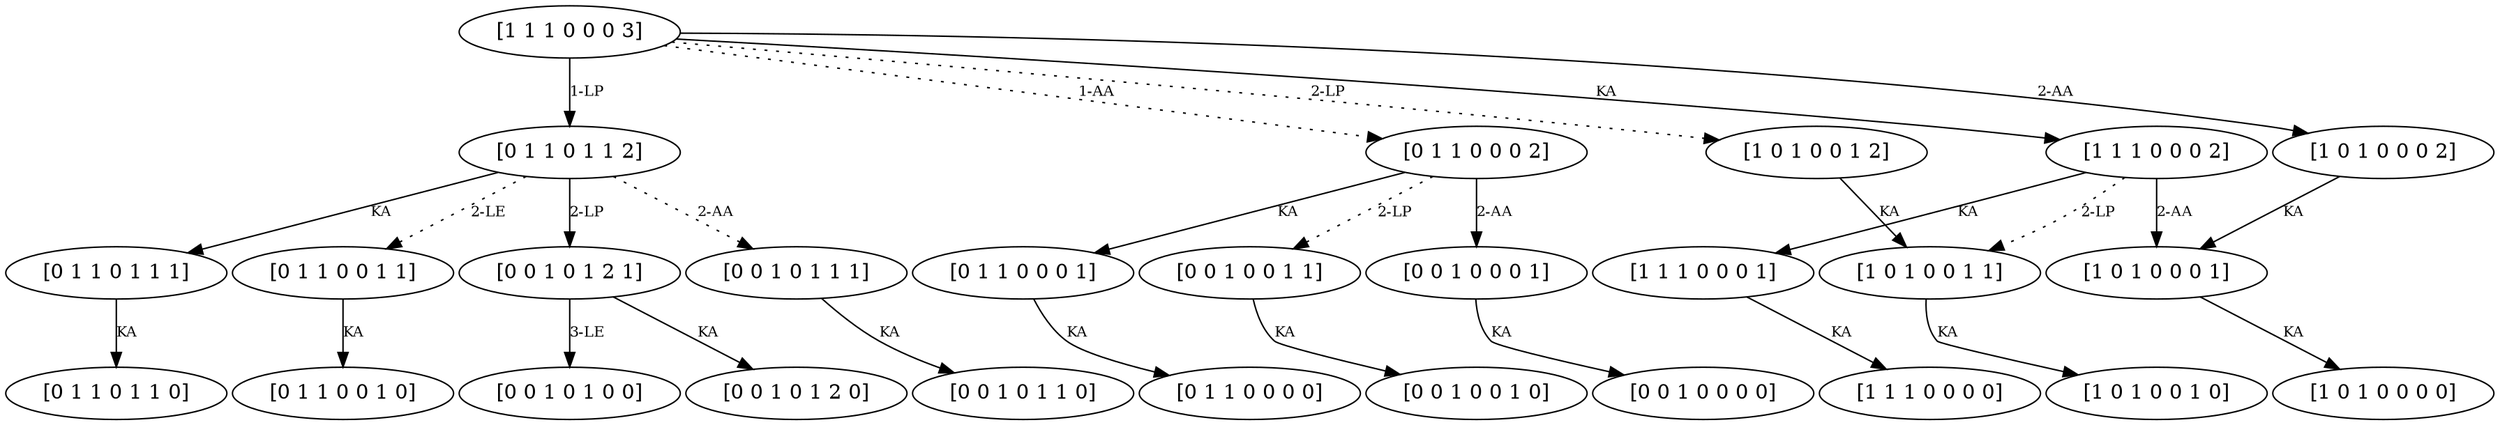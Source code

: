 digraph  {
	graph [ratio="compress",margin=0,nodesep=0.05];
	node [label="\N"];
	edge [fontsize=10]
	520	 [capacity="[0 1 1]",
		label="[0 1 1 0 1 1 0]",
		stock="[0 1 1]",
		time=0,
		value=0.0];
	521	 [capacity="[0 1 1]",
		label="[0 1 1 0 1 1 1]",
		stock="[0 1 1]",
		time=1,
		value=0.0];
	521 -> 520 [key=0,
	goal="[0 1 1 0 1 1 0]",
	label=KA,
	modus=KA,
	revenue=0,
	time=1,
	weight=0,
	weight_goal=0.0];
522 [capacity="[0 1 1]",
	label="[0 1 1 0 1 1 2]",
	stock="[0 1 1]",
	time=2,
	value=450.0];
522 -> 521 [key=0,
goal="[0 1 1 0 1 1 1]",
label=KA,
modus=KA,
revenue=0,
time=2,
weight=0,
weight_goal=0.0];
533 [capacity="[0 1 1]",
label="[0 1 1 0 0 1 1]",
stock="[0 0 1]",
time=1,
value=0.0];
522 -> 533 [key=2,
goal="[0 1 1 0 0 1 1]",
label="2-LE",
modus=LE,
revenue=0,
style=dotted,
time=2,
weight=0,
weight_goal=0.0];
733 [capacity="[0 0 1]",
label="[0 0 1 0 1 2 1]",
stock="[0 1 2]",
time=1,
value=1500.0];
522 -> 733 [key=2,
goal="[0 0 1 0 1 2 1]",
label="2-LP",
modus=LP,
revenue=0,
time=2,
weight=1500.0,
weight_goal=1500.0];
737 [capacity="[0 0 1]",
label="[0 0 1 0 1 1 1]",
stock="[0 1 1]",
time=1,
value=0.0];
522 -> 737 [key=2,
goal="[0 0 1 0 1 1 1]",
label="2-AA",
modus=AA,
revenue=0,
style=dotted,
time=2,
weight=0,
weight_goal=0.0];
532 [capacity="[0 1 1]",
label="[0 1 1 0 0 1 0]",
stock="[0 0 1]",
time=0,
value=0.0];
533 -> 532 [key=0,
goal="[0 1 1 0 0 1 0]",
label=KA,
modus=KA,
revenue=0,
time=1,
weight=0,
weight_goal=0.0];
732 [capacity="[0 0 1]",
label="[0 0 1 0 1 2 0]",
stock="[0 1 2]",
time=0,
value=0.0];
733 -> 732 [key=0,
goal="[0 0 1 0 1 2 0]",
label=KA,
modus=KA,
revenue=0,
time=1,
weight=0,
weight_goal=0.0];
740 [capacity="[0 0 1]",
label="[0 0 1 0 1 0 0]",
stock="[0 1 0]",
time=0,
value=0.0];
733 -> 740 [key=3,
goal="[0 0 1 0 1 0 0]",
label="3-LE",
modus=LE,
revenue=5000,
time=1,
weight=5000.0,
weight_goal=0.0];
736 [capacity="[0 0 1]",
label="[0 0 1 0 1 1 0]",
stock="[0 1 1]",
time=0,
value=0.0];
737 -> 736 [key=0,
goal="[0 0 1 0 1 1 0]",
label=KA,
modus=KA,
revenue=0,
time=1,
weight=0,
weight_goal=0.0];
536 [capacity="[0 1 1]",
label="[0 1 1 0 0 0 0]",
stock="[0 0 0]",
time=0,
value=0.0];
537 [capacity="[0 1 1]",
label="[0 1 1 0 0 0 1]",
stock="[0 0 0]",
time=1,
value=0.0];
537 -> 536 [key=0,
goal="[0 1 1 0 0 0 0]",
label=KA,
modus=KA,
revenue=0,
time=1,
weight=0,
weight_goal=0.0];
538 [capacity="[0 1 1]",
label="[0 1 1 0 0 0 2]",
stock="[0 0 0]",
time=2,
value=60.0];
538 -> 537 [key=0,
goal="[0 1 1 0 0 0 1]",
label=KA,
modus=KA,
revenue=0,
time=2,
weight=0,
weight_goal=0.0];
749 [capacity="[0 0 1]",
label="[0 0 1 0 0 1 1]",
stock="[0 0 1]",
time=1,
value=0.0];
538 -> 749 [key=2,
goal="[0 0 1 0 0 1 1]",
label="2-LP",
modus=LP,
revenue=0,
style=dotted,
time=2,
weight=0,
weight_goal=0.0];
753 [capacity="[0 0 1]",
label="[0 0 1 0 0 0 1]",
stock="[0 0 0]",
time=1,
value=0.0];
538 -> 753 [key=2,
goal="[0 0 1 0 0 0 1]",
label="2-AA",
modus=AA,
revenue=200,
time=2,
weight=200.0,
weight_goal=0.0];
748 [capacity="[0 0 1]",
label="[0 0 1 0 0 1 0]",
stock="[0 0 1]",
time=0,
value=0.0];
749 -> 748 [key=0,
goal="[0 0 1 0 0 1 0]",
label=KA,
modus=KA,
revenue=0,
time=1,
weight=0,
weight_goal=0.0];
752 [capacity="[0 0 1]",
label="[0 0 1 0 0 0 0]",
stock="[0 0 0]",
time=0,
value=0.0];
753 -> 752 [key=0,
goal="[0 0 1 0 0 0 0]",
label=KA,
modus=KA,
revenue=0,
time=1,
weight=0,
weight_goal=0.0];
316 [capacity="[1 0 1]",
label="[1 0 1 0 0 1 0]",
stock="[0 0 1]",
time=0,
value=0.0];
317 [capacity="[1 0 1]",
label="[1 0 1 0 0 1 1]",
stock="[0 0 1]",
time=1,
value=0.0];
317 -> 316 [key=0,
goal="[1 0 1 0 0 1 0]",
label=KA,
modus=KA,
revenue=0,
time=1,
weight=0,
weight_goal=0.0];
318 [capacity="[1 0 1]",
label="[1 0 1 0 0 1 2]",
stock="[0 0 1]",
time=2,
value=0.0];
318 -> 317 [key=0,
goal="[1 0 1 0 0 1 1]",
label=KA,
modus=KA,
revenue=0,
time=2,
weight=0,
weight_goal=0.0];
320 [capacity="[1 0 1]",
label="[1 0 1 0 0 0 0]",
stock="[0 0 0]",
time=0,
value=0.0];
321 [capacity="[1 0 1]",
label="[1 0 1 0 0 0 1]",
stock="[0 0 0]",
time=1,
value=0.0];
321 -> 320 [key=0,
goal="[1 0 1 0 0 0 0]",
label=KA,
modus=KA,
revenue=0,
time=1,
weight=0,
weight_goal=0.0];
322 [capacity="[1 0 1]",
label="[1 0 1 0 0 0 2]",
stock="[0 0 0]",
time=2,
value=0.0];
322 -> 321 [key=0,
goal="[1 0 1 0 0 0 1]",
label=KA,
modus=KA,
revenue=0,
time=2,
weight=0,
weight_goal=0.0];
104 [capacity="[1 1 1]",
label="[1 1 1 0 0 0 0]",
stock="[0 0 0]",
time=0,
value=0.0];
105 [capacity="[1 1 1]",
label="[1 1 1 0 0 0 1]",
stock="[0 0 0]",
time=1,
value=0.0];
105 -> 104 [key=0,
goal="[1 1 1 0 0 0 0]",
label=KA,
modus=KA,
revenue=0,
time=1,
weight=0,
weight_goal=0.0];
106 [capacity="[1 1 1]",
label="[1 1 1 0 0 0 2]",
stock="[0 0 0]",
time=2,
value=60.0];
106 -> 317 [key=2,
goal="[1 0 1 0 0 1 1]",
label="2-LP",
modus=LP,
revenue=0,
style=dotted,
time=2,
weight=0,
weight_goal=0.0];
106 -> 321 [key=2,
goal="[1 0 1 0 0 0 1]",
label="2-AA",
modus=AA,
revenue=200,
time=2,
weight=200.0,
weight_goal=0.0];
106 -> 105 [key=0,
goal="[1 1 1 0 0 0 1]",
label=KA,
modus=KA,
revenue=0,
time=2,
weight=0,
weight_goal=0.0];
107 [capacity="[1 1 1]",
label="[1 1 1 0 0 0 3]",
stock="[0 0 0]",
time=3,
value=219.0];
107 -> 522 [key=1,
goal="[0 1 1 0 1 1 2]",
label="1-LP",
modus=LP,
revenue=0,
time=3,
weight=390.0,
weight_goal=450.0];
107 -> 538 [key=1,
goal="[0 1 1 0 0 0 2]",
label="1-AA",
modus=AA,
revenue=0,
style=dotted,
time=3,
weight=0,
weight_goal=60.0];
107 -> 318 [key=2,
goal="[1 0 1 0 0 1 2]",
label="2-LP",
modus=LP,
revenue=0,
style=dotted,
time=3,
weight=0,
weight_goal=0.0];
107 -> 322 [key=2,
goal="[1 0 1 0 0 0 2]",
label="2-AA",
modus=AA,
revenue=200,
time=3,
weight=140.0,
weight_goal=0.0];
107 -> 106 [key=0,
goal="[1 1 1 0 0 0 2]",
label=KA,
modus=KA,
revenue=0,
time=3,
weight=0,
weight_goal=60.0];
}
